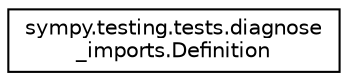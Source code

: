 digraph "Graphical Class Hierarchy"
{
 // LATEX_PDF_SIZE
  edge [fontname="Helvetica",fontsize="10",labelfontname="Helvetica",labelfontsize="10"];
  node [fontname="Helvetica",fontsize="10",shape=record];
  rankdir="LR";
  Node0 [label="sympy.testing.tests.diagnose\l_imports.Definition",height=0.2,width=0.4,color="black", fillcolor="white", style="filled",URL="$classsympy_1_1testing_1_1tests_1_1diagnose__imports_1_1Definition.html",tooltip=" "];
}
